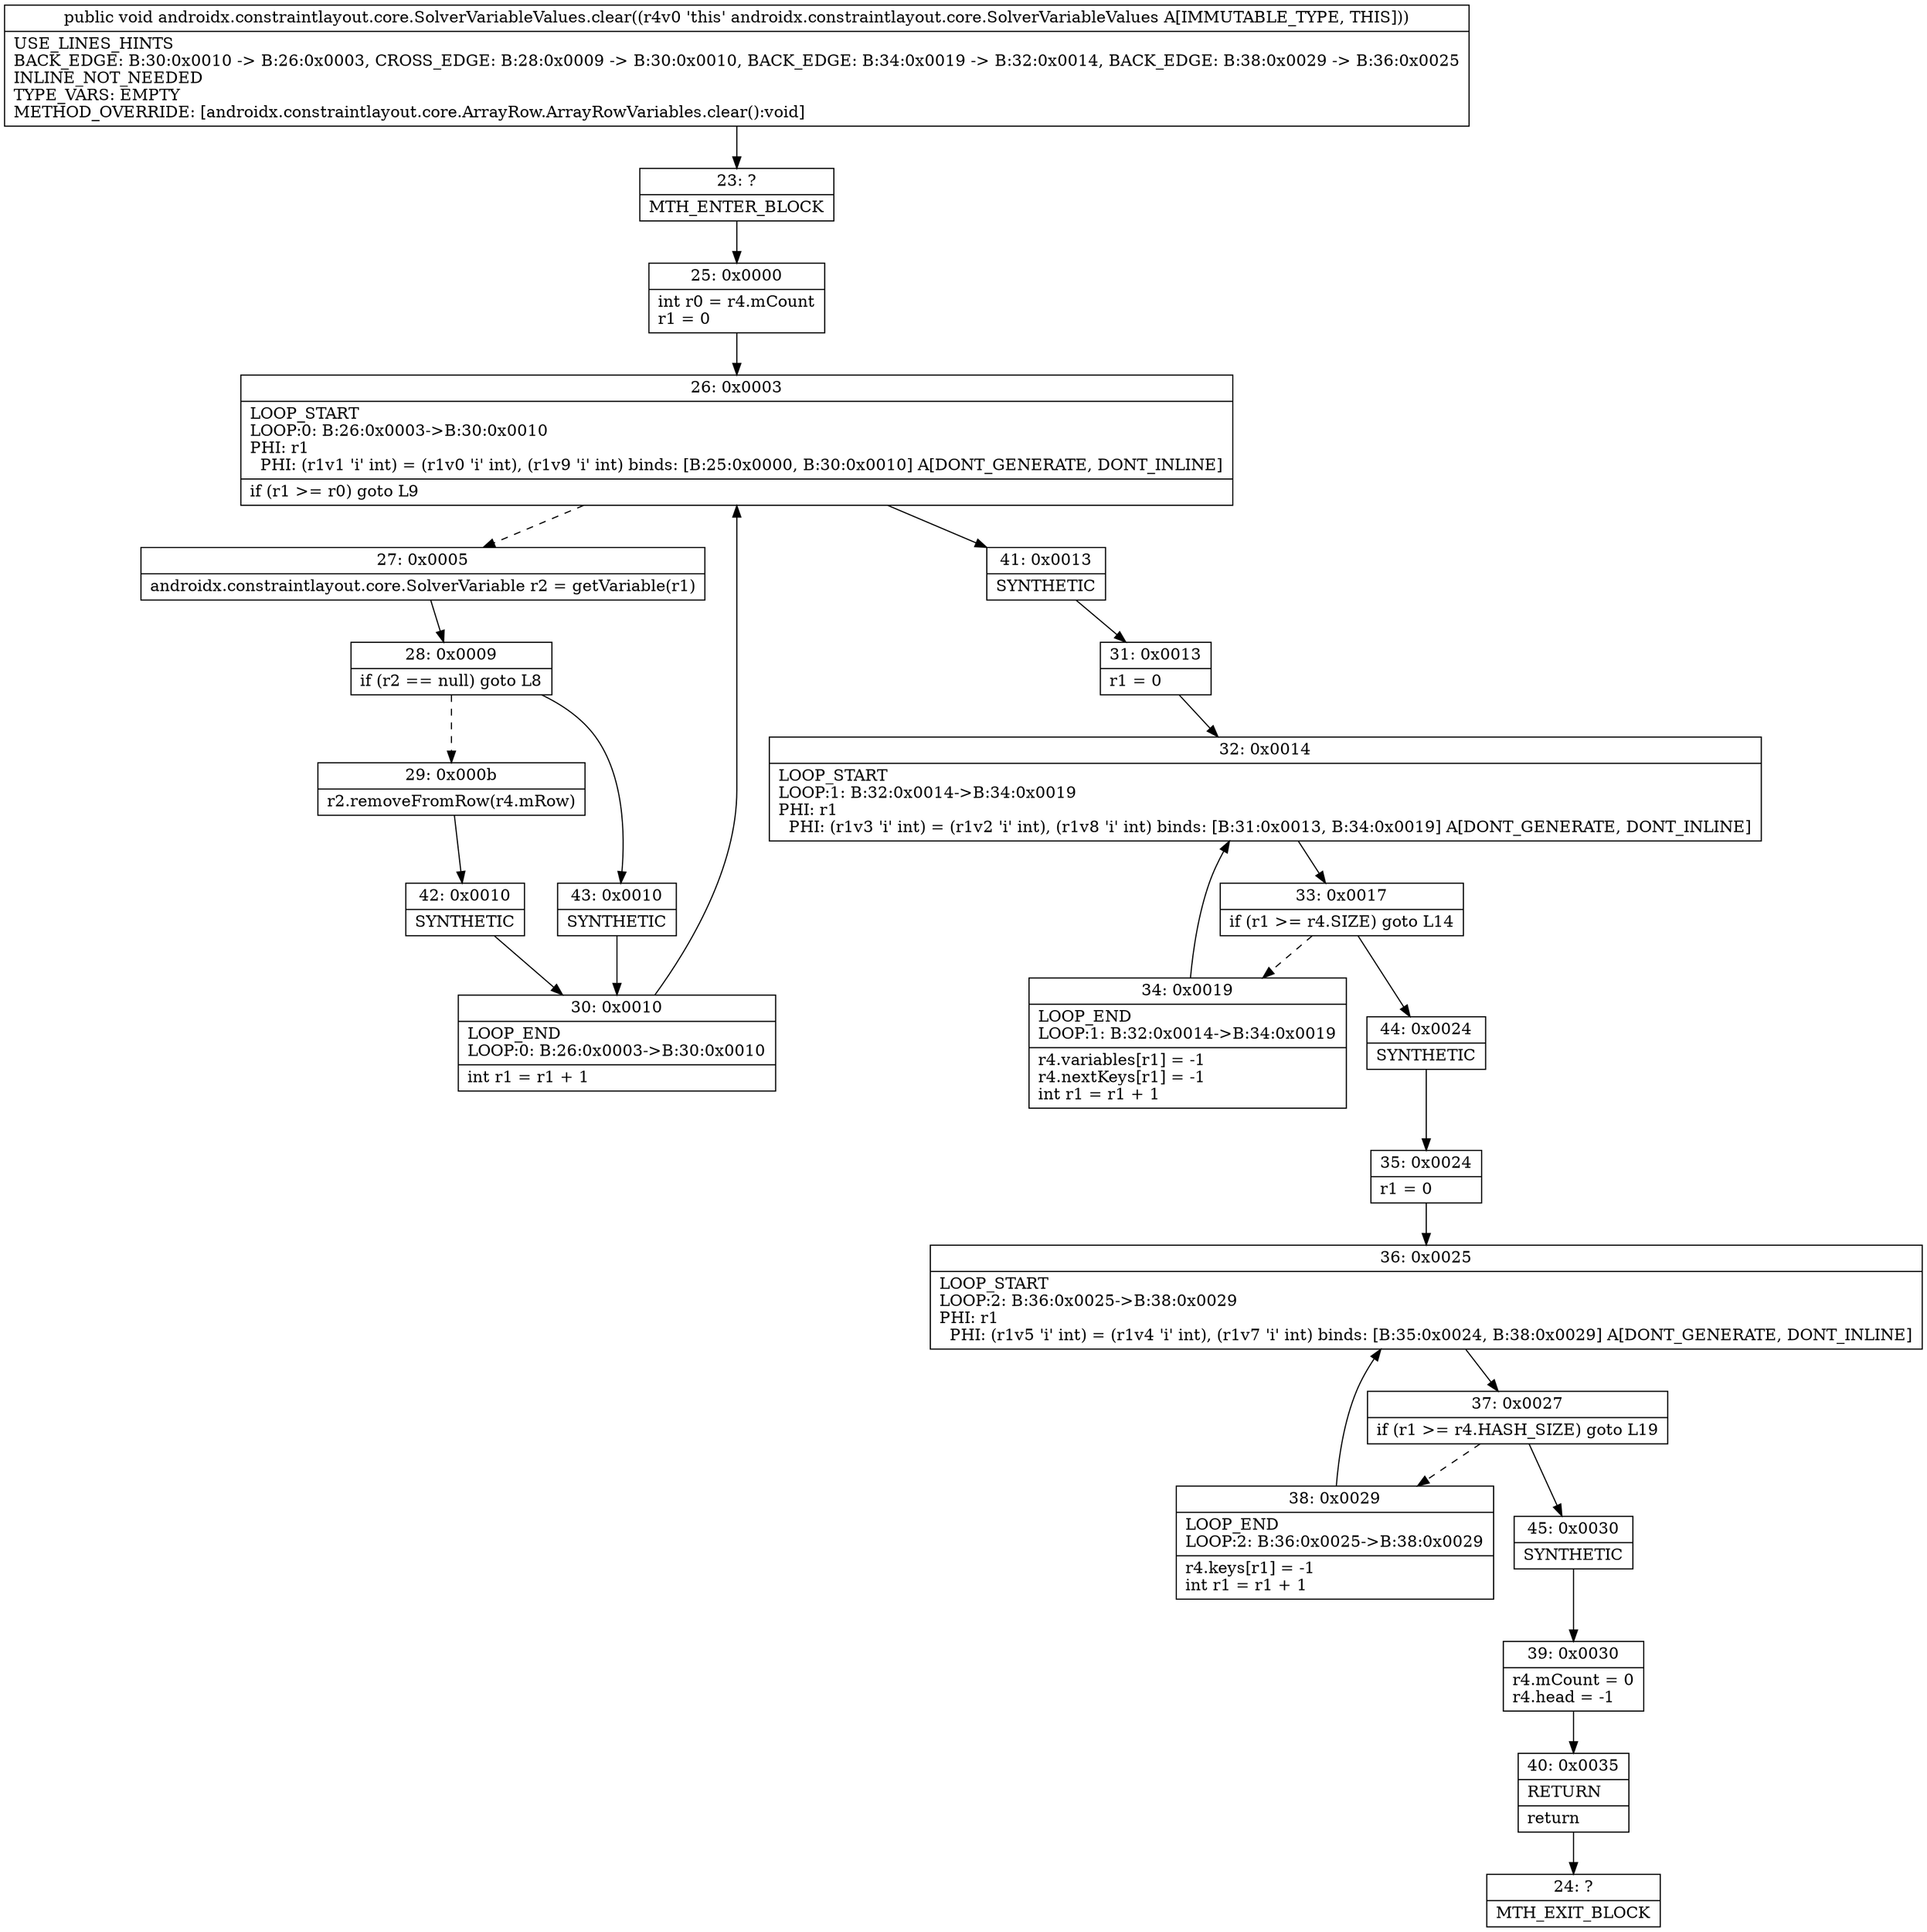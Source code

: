 digraph "CFG forandroidx.constraintlayout.core.SolverVariableValues.clear()V" {
Node_23 [shape=record,label="{23\:\ ?|MTH_ENTER_BLOCK\l}"];
Node_25 [shape=record,label="{25\:\ 0x0000|int r0 = r4.mCount\lr1 = 0\l}"];
Node_26 [shape=record,label="{26\:\ 0x0003|LOOP_START\lLOOP:0: B:26:0x0003\-\>B:30:0x0010\lPHI: r1 \l  PHI: (r1v1 'i' int) = (r1v0 'i' int), (r1v9 'i' int) binds: [B:25:0x0000, B:30:0x0010] A[DONT_GENERATE, DONT_INLINE]\l|if (r1 \>= r0) goto L9\l}"];
Node_27 [shape=record,label="{27\:\ 0x0005|androidx.constraintlayout.core.SolverVariable r2 = getVariable(r1)\l}"];
Node_28 [shape=record,label="{28\:\ 0x0009|if (r2 == null) goto L8\l}"];
Node_29 [shape=record,label="{29\:\ 0x000b|r2.removeFromRow(r4.mRow)\l}"];
Node_42 [shape=record,label="{42\:\ 0x0010|SYNTHETIC\l}"];
Node_30 [shape=record,label="{30\:\ 0x0010|LOOP_END\lLOOP:0: B:26:0x0003\-\>B:30:0x0010\l|int r1 = r1 + 1\l}"];
Node_43 [shape=record,label="{43\:\ 0x0010|SYNTHETIC\l}"];
Node_41 [shape=record,label="{41\:\ 0x0013|SYNTHETIC\l}"];
Node_31 [shape=record,label="{31\:\ 0x0013|r1 = 0\l}"];
Node_32 [shape=record,label="{32\:\ 0x0014|LOOP_START\lLOOP:1: B:32:0x0014\-\>B:34:0x0019\lPHI: r1 \l  PHI: (r1v3 'i' int) = (r1v2 'i' int), (r1v8 'i' int) binds: [B:31:0x0013, B:34:0x0019] A[DONT_GENERATE, DONT_INLINE]\l}"];
Node_33 [shape=record,label="{33\:\ 0x0017|if (r1 \>= r4.SIZE) goto L14\l}"];
Node_34 [shape=record,label="{34\:\ 0x0019|LOOP_END\lLOOP:1: B:32:0x0014\-\>B:34:0x0019\l|r4.variables[r1] = \-1\lr4.nextKeys[r1] = \-1\lint r1 = r1 + 1\l}"];
Node_44 [shape=record,label="{44\:\ 0x0024|SYNTHETIC\l}"];
Node_35 [shape=record,label="{35\:\ 0x0024|r1 = 0\l}"];
Node_36 [shape=record,label="{36\:\ 0x0025|LOOP_START\lLOOP:2: B:36:0x0025\-\>B:38:0x0029\lPHI: r1 \l  PHI: (r1v5 'i' int) = (r1v4 'i' int), (r1v7 'i' int) binds: [B:35:0x0024, B:38:0x0029] A[DONT_GENERATE, DONT_INLINE]\l}"];
Node_37 [shape=record,label="{37\:\ 0x0027|if (r1 \>= r4.HASH_SIZE) goto L19\l}"];
Node_38 [shape=record,label="{38\:\ 0x0029|LOOP_END\lLOOP:2: B:36:0x0025\-\>B:38:0x0029\l|r4.keys[r1] = \-1\lint r1 = r1 + 1\l}"];
Node_45 [shape=record,label="{45\:\ 0x0030|SYNTHETIC\l}"];
Node_39 [shape=record,label="{39\:\ 0x0030|r4.mCount = 0\lr4.head = \-1\l}"];
Node_40 [shape=record,label="{40\:\ 0x0035|RETURN\l|return\l}"];
Node_24 [shape=record,label="{24\:\ ?|MTH_EXIT_BLOCK\l}"];
MethodNode[shape=record,label="{public void androidx.constraintlayout.core.SolverVariableValues.clear((r4v0 'this' androidx.constraintlayout.core.SolverVariableValues A[IMMUTABLE_TYPE, THIS]))  | USE_LINES_HINTS\lBACK_EDGE: B:30:0x0010 \-\> B:26:0x0003, CROSS_EDGE: B:28:0x0009 \-\> B:30:0x0010, BACK_EDGE: B:34:0x0019 \-\> B:32:0x0014, BACK_EDGE: B:38:0x0029 \-\> B:36:0x0025\lINLINE_NOT_NEEDED\lTYPE_VARS: EMPTY\lMETHOD_OVERRIDE: [androidx.constraintlayout.core.ArrayRow.ArrayRowVariables.clear():void]\l}"];
MethodNode -> Node_23;Node_23 -> Node_25;
Node_25 -> Node_26;
Node_26 -> Node_27[style=dashed];
Node_26 -> Node_41;
Node_27 -> Node_28;
Node_28 -> Node_29[style=dashed];
Node_28 -> Node_43;
Node_29 -> Node_42;
Node_42 -> Node_30;
Node_30 -> Node_26;
Node_43 -> Node_30;
Node_41 -> Node_31;
Node_31 -> Node_32;
Node_32 -> Node_33;
Node_33 -> Node_34[style=dashed];
Node_33 -> Node_44;
Node_34 -> Node_32;
Node_44 -> Node_35;
Node_35 -> Node_36;
Node_36 -> Node_37;
Node_37 -> Node_38[style=dashed];
Node_37 -> Node_45;
Node_38 -> Node_36;
Node_45 -> Node_39;
Node_39 -> Node_40;
Node_40 -> Node_24;
}

